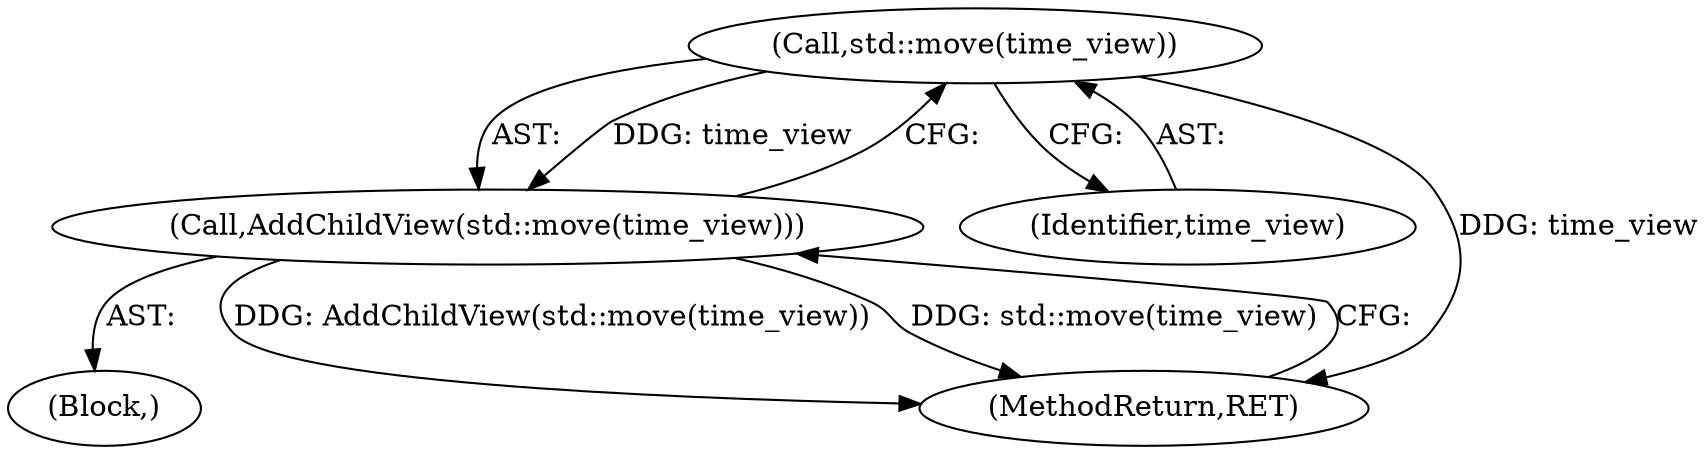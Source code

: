digraph "0_Chrome_c25b198675380f713a56649c857b4367601d4a3d_8@API" {
"1000173" [label="(Call,std::move(time_view))"];
"1000172" [label="(Call,AddChildView(std::move(time_view)))"];
"1000174" [label="(Identifier,time_view)"];
"1000102" [label="(Block,)"];
"1000175" [label="(MethodReturn,RET)"];
"1000172" [label="(Call,AddChildView(std::move(time_view)))"];
"1000173" [label="(Call,std::move(time_view))"];
"1000173" -> "1000172"  [label="AST: "];
"1000173" -> "1000174"  [label="CFG: "];
"1000174" -> "1000173"  [label="AST: "];
"1000172" -> "1000173"  [label="CFG: "];
"1000173" -> "1000175"  [label="DDG: time_view"];
"1000173" -> "1000172"  [label="DDG: time_view"];
"1000172" -> "1000102"  [label="AST: "];
"1000175" -> "1000172"  [label="CFG: "];
"1000172" -> "1000175"  [label="DDG: AddChildView(std::move(time_view))"];
"1000172" -> "1000175"  [label="DDG: std::move(time_view)"];
}
